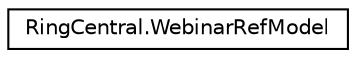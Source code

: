 digraph "Graphical Class Hierarchy"
{
 // LATEX_PDF_SIZE
  edge [fontname="Helvetica",fontsize="10",labelfontname="Helvetica",labelfontsize="10"];
  node [fontname="Helvetica",fontsize="10",shape=record];
  rankdir="LR";
  Node0 [label="RingCentral.WebinarRefModel",height=0.2,width=0.4,color="black", fillcolor="white", style="filled",URL="$classRingCentral_1_1WebinarRefModel.html",tooltip=" "];
}
